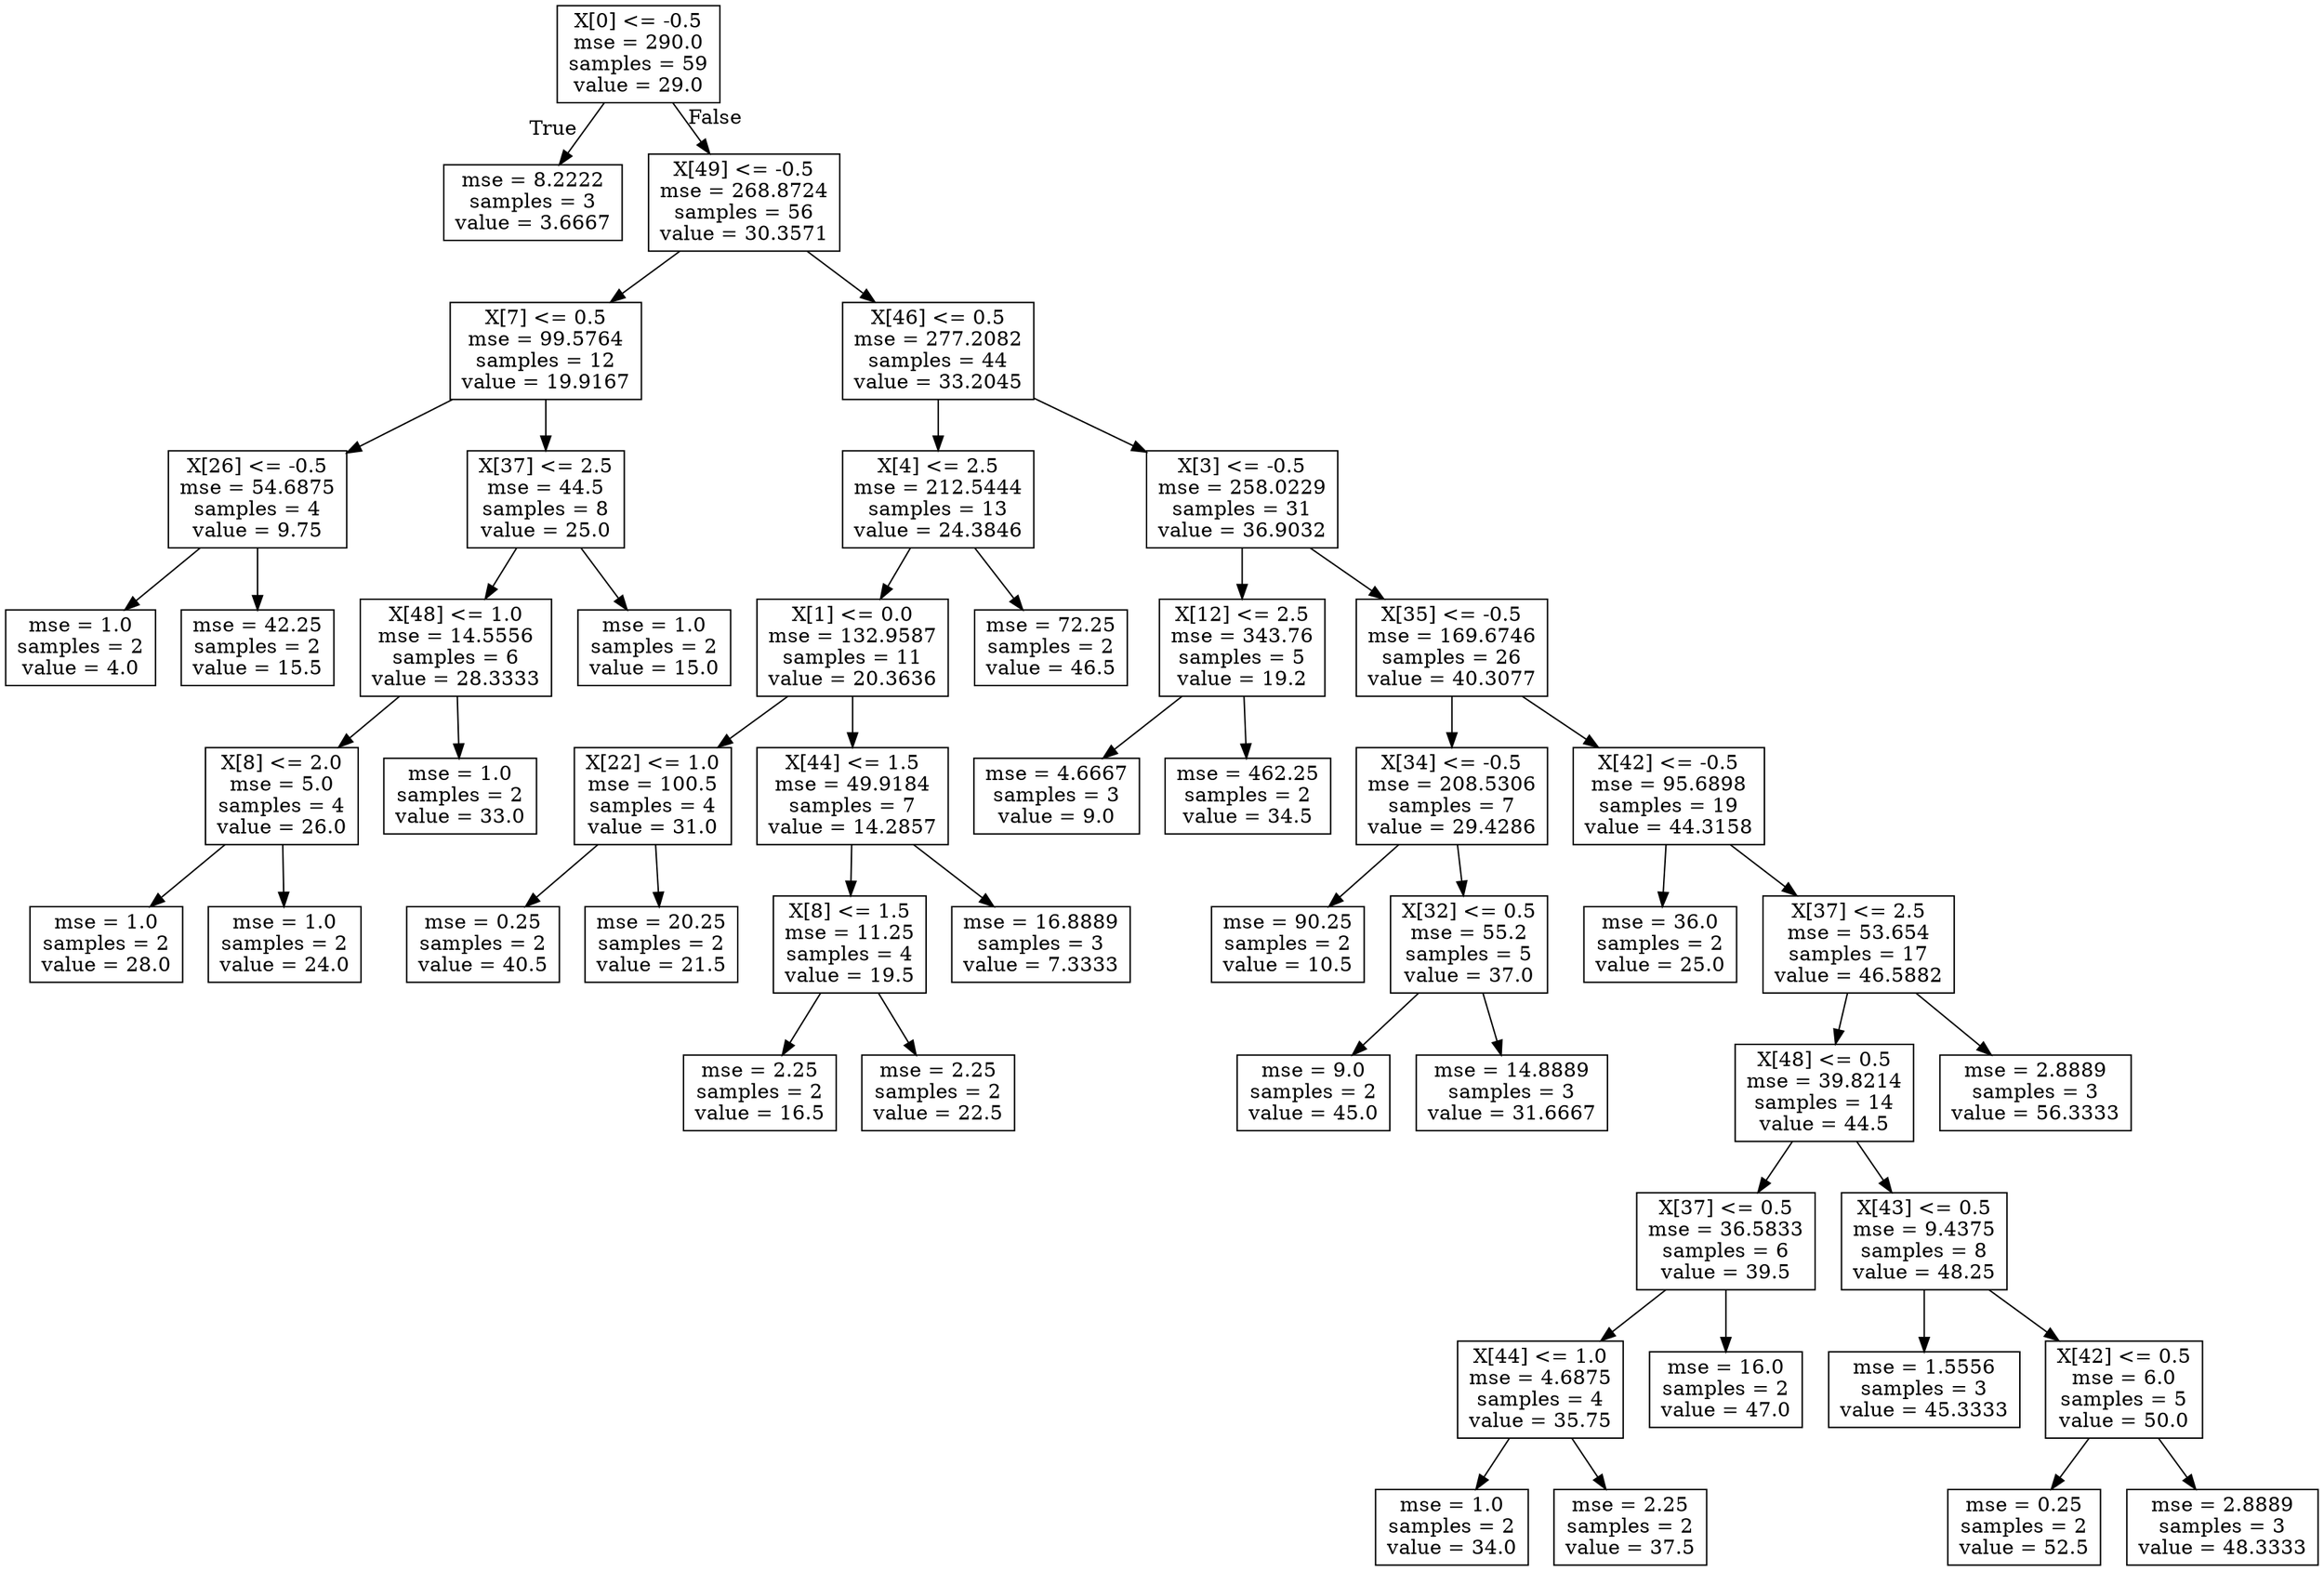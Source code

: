 digraph Tree {
node [shape=box] ;
0 [label="X[0] <= -0.5\nmse = 290.0\nsamples = 59\nvalue = 29.0"] ;
1 [label="mse = 8.2222\nsamples = 3\nvalue = 3.6667"] ;
0 -> 1 [labeldistance=2.5, labelangle=45, headlabel="True"] ;
2 [label="X[49] <= -0.5\nmse = 268.8724\nsamples = 56\nvalue = 30.3571"] ;
0 -> 2 [labeldistance=2.5, labelangle=-45, headlabel="False"] ;
3 [label="X[7] <= 0.5\nmse = 99.5764\nsamples = 12\nvalue = 19.9167"] ;
2 -> 3 ;
4 [label="X[26] <= -0.5\nmse = 54.6875\nsamples = 4\nvalue = 9.75"] ;
3 -> 4 ;
5 [label="mse = 1.0\nsamples = 2\nvalue = 4.0"] ;
4 -> 5 ;
6 [label="mse = 42.25\nsamples = 2\nvalue = 15.5"] ;
4 -> 6 ;
7 [label="X[37] <= 2.5\nmse = 44.5\nsamples = 8\nvalue = 25.0"] ;
3 -> 7 ;
8 [label="X[48] <= 1.0\nmse = 14.5556\nsamples = 6\nvalue = 28.3333"] ;
7 -> 8 ;
9 [label="X[8] <= 2.0\nmse = 5.0\nsamples = 4\nvalue = 26.0"] ;
8 -> 9 ;
10 [label="mse = 1.0\nsamples = 2\nvalue = 28.0"] ;
9 -> 10 ;
11 [label="mse = 1.0\nsamples = 2\nvalue = 24.0"] ;
9 -> 11 ;
12 [label="mse = 1.0\nsamples = 2\nvalue = 33.0"] ;
8 -> 12 ;
13 [label="mse = 1.0\nsamples = 2\nvalue = 15.0"] ;
7 -> 13 ;
14 [label="X[46] <= 0.5\nmse = 277.2082\nsamples = 44\nvalue = 33.2045"] ;
2 -> 14 ;
15 [label="X[4] <= 2.5\nmse = 212.5444\nsamples = 13\nvalue = 24.3846"] ;
14 -> 15 ;
16 [label="X[1] <= 0.0\nmse = 132.9587\nsamples = 11\nvalue = 20.3636"] ;
15 -> 16 ;
17 [label="X[22] <= 1.0\nmse = 100.5\nsamples = 4\nvalue = 31.0"] ;
16 -> 17 ;
18 [label="mse = 0.25\nsamples = 2\nvalue = 40.5"] ;
17 -> 18 ;
19 [label="mse = 20.25\nsamples = 2\nvalue = 21.5"] ;
17 -> 19 ;
20 [label="X[44] <= 1.5\nmse = 49.9184\nsamples = 7\nvalue = 14.2857"] ;
16 -> 20 ;
21 [label="X[8] <= 1.5\nmse = 11.25\nsamples = 4\nvalue = 19.5"] ;
20 -> 21 ;
22 [label="mse = 2.25\nsamples = 2\nvalue = 16.5"] ;
21 -> 22 ;
23 [label="mse = 2.25\nsamples = 2\nvalue = 22.5"] ;
21 -> 23 ;
24 [label="mse = 16.8889\nsamples = 3\nvalue = 7.3333"] ;
20 -> 24 ;
25 [label="mse = 72.25\nsamples = 2\nvalue = 46.5"] ;
15 -> 25 ;
26 [label="X[3] <= -0.5\nmse = 258.0229\nsamples = 31\nvalue = 36.9032"] ;
14 -> 26 ;
27 [label="X[12] <= 2.5\nmse = 343.76\nsamples = 5\nvalue = 19.2"] ;
26 -> 27 ;
28 [label="mse = 4.6667\nsamples = 3\nvalue = 9.0"] ;
27 -> 28 ;
29 [label="mse = 462.25\nsamples = 2\nvalue = 34.5"] ;
27 -> 29 ;
30 [label="X[35] <= -0.5\nmse = 169.6746\nsamples = 26\nvalue = 40.3077"] ;
26 -> 30 ;
31 [label="X[34] <= -0.5\nmse = 208.5306\nsamples = 7\nvalue = 29.4286"] ;
30 -> 31 ;
32 [label="mse = 90.25\nsamples = 2\nvalue = 10.5"] ;
31 -> 32 ;
33 [label="X[32] <= 0.5\nmse = 55.2\nsamples = 5\nvalue = 37.0"] ;
31 -> 33 ;
34 [label="mse = 9.0\nsamples = 2\nvalue = 45.0"] ;
33 -> 34 ;
35 [label="mse = 14.8889\nsamples = 3\nvalue = 31.6667"] ;
33 -> 35 ;
36 [label="X[42] <= -0.5\nmse = 95.6898\nsamples = 19\nvalue = 44.3158"] ;
30 -> 36 ;
37 [label="mse = 36.0\nsamples = 2\nvalue = 25.0"] ;
36 -> 37 ;
38 [label="X[37] <= 2.5\nmse = 53.654\nsamples = 17\nvalue = 46.5882"] ;
36 -> 38 ;
39 [label="X[48] <= 0.5\nmse = 39.8214\nsamples = 14\nvalue = 44.5"] ;
38 -> 39 ;
40 [label="X[37] <= 0.5\nmse = 36.5833\nsamples = 6\nvalue = 39.5"] ;
39 -> 40 ;
41 [label="X[44] <= 1.0\nmse = 4.6875\nsamples = 4\nvalue = 35.75"] ;
40 -> 41 ;
42 [label="mse = 1.0\nsamples = 2\nvalue = 34.0"] ;
41 -> 42 ;
43 [label="mse = 2.25\nsamples = 2\nvalue = 37.5"] ;
41 -> 43 ;
44 [label="mse = 16.0\nsamples = 2\nvalue = 47.0"] ;
40 -> 44 ;
45 [label="X[43] <= 0.5\nmse = 9.4375\nsamples = 8\nvalue = 48.25"] ;
39 -> 45 ;
46 [label="mse = 1.5556\nsamples = 3\nvalue = 45.3333"] ;
45 -> 46 ;
47 [label="X[42] <= 0.5\nmse = 6.0\nsamples = 5\nvalue = 50.0"] ;
45 -> 47 ;
48 [label="mse = 0.25\nsamples = 2\nvalue = 52.5"] ;
47 -> 48 ;
49 [label="mse = 2.8889\nsamples = 3\nvalue = 48.3333"] ;
47 -> 49 ;
50 [label="mse = 2.8889\nsamples = 3\nvalue = 56.3333"] ;
38 -> 50 ;
}